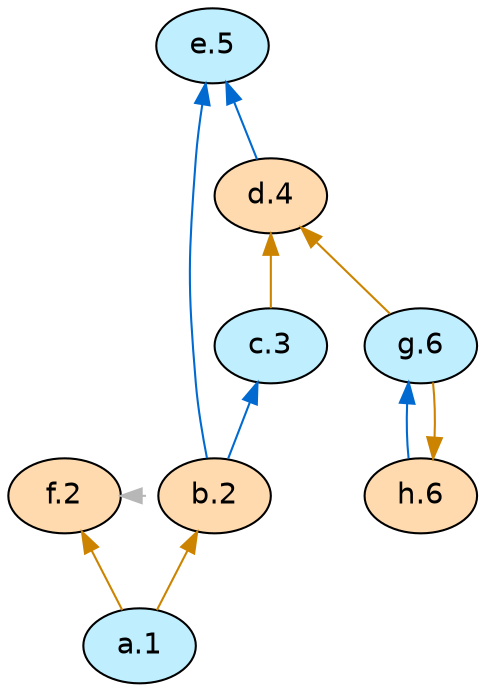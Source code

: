 digraph G {
  rankdir="TB"
  node [shape=oval style=filled fontname=Helvetica fontsize=14]
  node [fillcolor="#ffdaaf" fontcolor="#000000"] 
       b[label="b.2"] 
       f[label="f.2"] 
       d[label="d.4"] 
       h[label="h.6"]
  node [fillcolor="#bfefff" fontcolor="#000000"] 
       a[label="a.1"] 
       c[label="c.3"] 
       e[label="e.5"] 
       g[label="g.6"]
  edge [dir=back color="#cc8400" style="solid"]
        "b" -> "a" 
        "f" -> "a" 
        "d" -> "c" 
        "d" -> "g" 
        "h" -> "g" 
  edge [dir=back color="#006ad1" style="solid"]
        "c" -> "b" 
        "e" -> "b" 
        "e" -> "d" 
        "g" -> "h" 
  edge [dir=back color="#b7b7b7" style="dotted" constraint=false]
        "f" -> "b" 

  {rank = max a}
  {rank = min e}
}